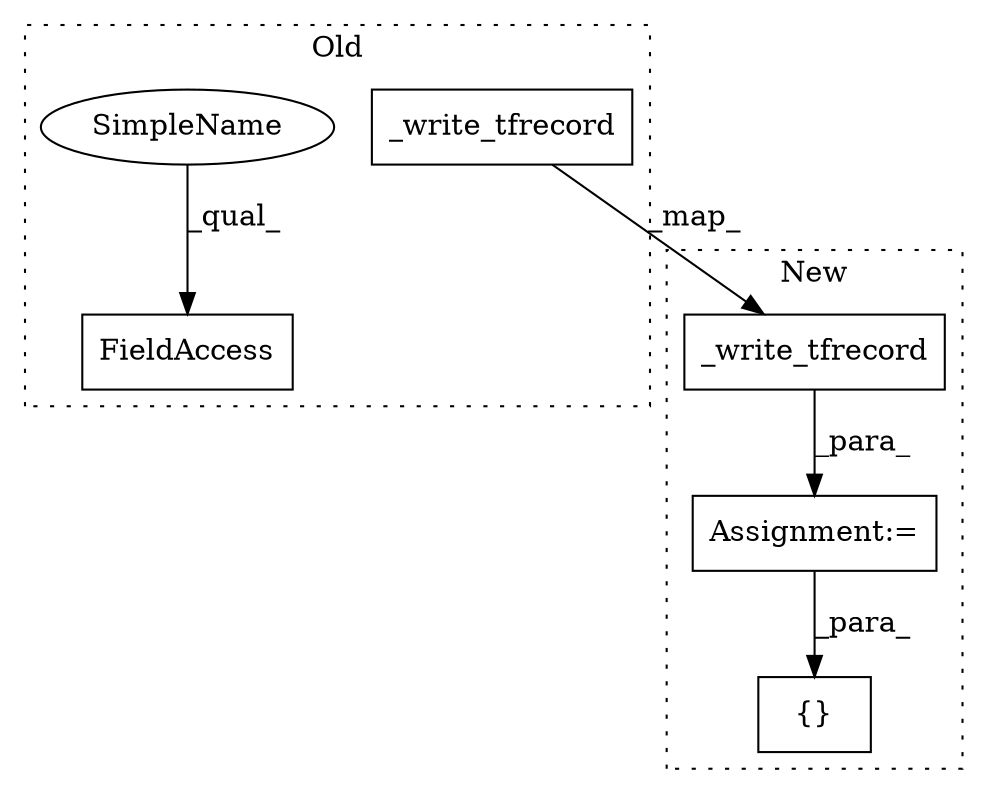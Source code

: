 digraph G {
subgraph cluster0 {
1 [label="_write_tfrecord" a="32" s="15553,15593" l="16,1" shape="box"];
4 [label="FieldAccess" a="22" s="15636" l="16" shape="box"];
6 [label="SimpleName" a="42" s="15636" l="4" shape="ellipse"];
label = "Old";
style="dotted";
}
subgraph cluster1 {
2 [label="_write_tfrecord" a="32" s="16024,16064" l="16,1" shape="box"];
3 [label="{}" a="4" s="16116,16127" l="1,1" shape="box"];
5 [label="Assignment:=" a="7" s="16018" l="1" shape="box"];
label = "New";
style="dotted";
}
1 -> 2 [label="_map_"];
2 -> 5 [label="_para_"];
5 -> 3 [label="_para_"];
6 -> 4 [label="_qual_"];
}